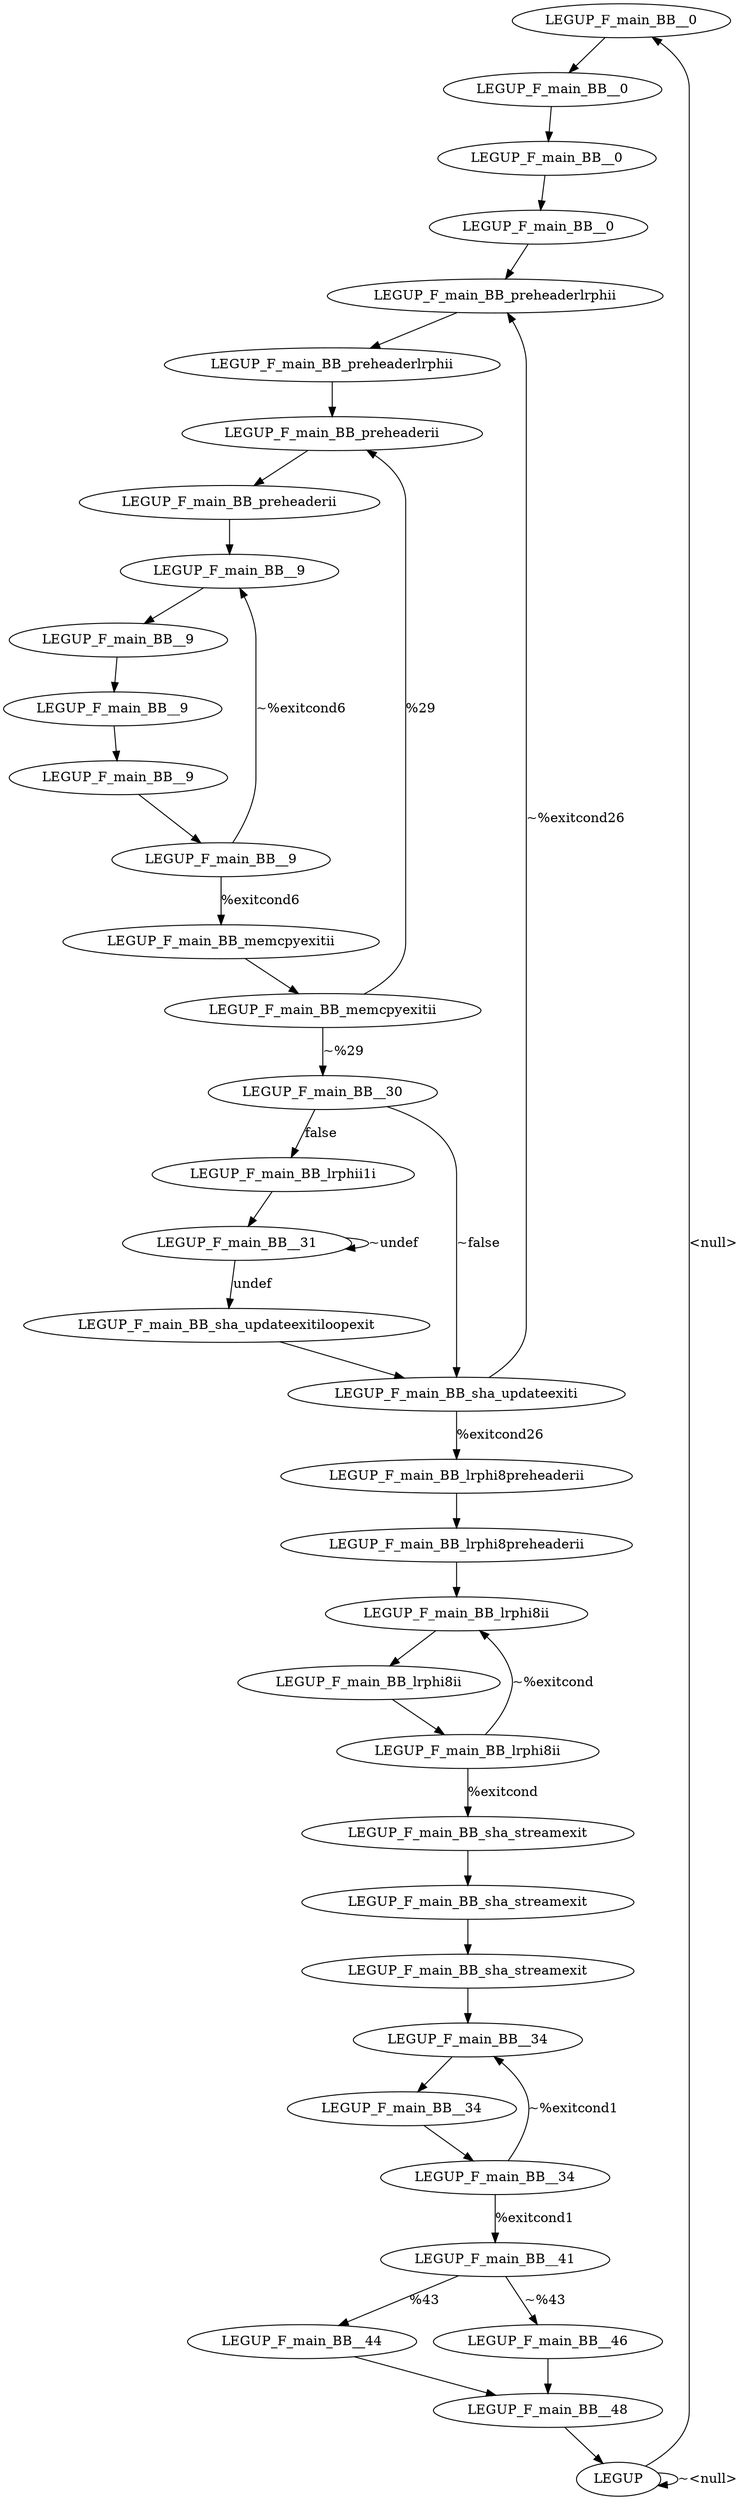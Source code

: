 digraph {
Node0x35f5c30[label="LEGUP_F_main_BB__0"];
Node0x35f5a90[label="LEGUP"];
Node0x35f5a90 -> Node0x35f5c30[label="<null>"];
Node0x35f5a90 -> Node0x35f5a90[label="~<null>"];
Node0x35f5d00[label="LEGUP_F_main_BB__0"];
Node0x35f5c30 -> Node0x35f5d00;
Node0x35f5dd0[label="LEGUP_F_main_BB__0"];
Node0x35f5d00 -> Node0x35f5dd0;
Node0x35f5ea0[label="LEGUP_F_main_BB__0"];
Node0x35f5dd0 -> Node0x35f5ea0;
Node0x35f5f70[label="LEGUP_F_main_BB_preheaderlrphii"];
Node0x35f5ea0 -> Node0x35f5f70;
Node0x35f6040[label="LEGUP_F_main_BB_preheaderlrphii"];
Node0x35f5f70 -> Node0x35f6040;
Node0x35f6110[label="LEGUP_F_main_BB_preheaderii"];
Node0x35f6040 -> Node0x35f6110;
Node0x35f61e0[label="LEGUP_F_main_BB_preheaderii"];
Node0x35f6110 -> Node0x35f61e0;
Node0x35f62b0[label="LEGUP_F_main_BB__9"];
Node0x35f61e0 -> Node0x35f62b0;
Node0x35f6380[label="LEGUP_F_main_BB__9"];
Node0x35f62b0 -> Node0x35f6380;
Node0x35f6450[label="LEGUP_F_main_BB__9"];
Node0x35f6380 -> Node0x35f6450;
Node0x35f6520[label="LEGUP_F_main_BB__9"];
Node0x35f6450 -> Node0x35f6520;
Node0x35f65f0[label="LEGUP_F_main_BB__9"];
Node0x35f6520 -> Node0x35f65f0;
Node0x35f66c0[label="LEGUP_F_main_BB_memcpyexitii"];
Node0x35f65f0 -> Node0x35f66c0[label="%exitcond6"];
Node0x35f65f0 -> Node0x35f62b0[label="~%exitcond6"];
Node0x35f6790[label="LEGUP_F_main_BB_memcpyexitii"];
Node0x35f66c0 -> Node0x35f6790;
Node0x35f6790 -> Node0x35f6110[label="%29"];
Node0x35f6860[label="LEGUP_F_main_BB__30"];
Node0x35f6790 -> Node0x35f6860[label="~%29"];
Node0x35f6930[label="LEGUP_F_main_BB_lrphii1i"];
Node0x35f6860 -> Node0x35f6930[label="false"];
Node0x35f6ba0[label="LEGUP_F_main_BB_sha_updateexiti"];
Node0x35f6860 -> Node0x35f6ba0[label="~false"];
Node0x35f6a00[label="LEGUP_F_main_BB__31"];
Node0x35f6930 -> Node0x35f6a00;
Node0x35f6ad0[label="LEGUP_F_main_BB_sha_updateexitiloopexit"];
Node0x35f6a00 -> Node0x35f6ad0[label="undef"];
Node0x35f6a00 -> Node0x35f6a00[label="~undef"];
Node0x35f6ad0 -> Node0x35f6ba0;
Node0x35f6c70[label="LEGUP_F_main_BB_lrphi8preheaderii"];
Node0x35f6ba0 -> Node0x35f6c70[label="%exitcond26"];
Node0x35f6ba0 -> Node0x35f5f70[label="~%exitcond26"];
Node0x35f6d40[label="LEGUP_F_main_BB_lrphi8preheaderii"];
Node0x35f6c70 -> Node0x35f6d40;
Node0x35f6e10[label="LEGUP_F_main_BB_lrphi8ii"];
Node0x35f6d40 -> Node0x35f6e10;
Node0x35f6ee0[label="LEGUP_F_main_BB_lrphi8ii"];
Node0x35f6e10 -> Node0x35f6ee0;
Node0x35f6fb0[label="LEGUP_F_main_BB_lrphi8ii"];
Node0x35f6ee0 -> Node0x35f6fb0;
Node0x35f7080[label="LEGUP_F_main_BB_sha_streamexit"];
Node0x35f6fb0 -> Node0x35f7080[label="%exitcond"];
Node0x35f6fb0 -> Node0x35f6e10[label="~%exitcond"];
Node0x35f7150[label="LEGUP_F_main_BB_sha_streamexit"];
Node0x35f7080 -> Node0x35f7150;
Node0x35f7220[label="LEGUP_F_main_BB_sha_streamexit"];
Node0x35f7150 -> Node0x35f7220;
Node0x35f72f0[label="LEGUP_F_main_BB__34"];
Node0x35f7220 -> Node0x35f72f0;
Node0x35f73c0[label="LEGUP_F_main_BB__34"];
Node0x35f72f0 -> Node0x35f73c0;
Node0x35f7490[label="LEGUP_F_main_BB__34"];
Node0x35f73c0 -> Node0x35f7490;
Node0x35f7560[label="LEGUP_F_main_BB__41"];
Node0x35f7490 -> Node0x35f7560[label="%exitcond1"];
Node0x35f7490 -> Node0x35f72f0[label="~%exitcond1"];
Node0x35f7630[label="LEGUP_F_main_BB__44"];
Node0x35f7560 -> Node0x35f7630[label="%43"];
Node0x35f7700[label="LEGUP_F_main_BB__46"];
Node0x35f7560 -> Node0x35f7700[label="~%43"];
Node0x35f77d0[label="LEGUP_F_main_BB__48"];
Node0x35f7630 -> Node0x35f77d0;
Node0x35f7700 -> Node0x35f77d0;
Node0x35f77d0 -> Node0x35f5a90;
}
